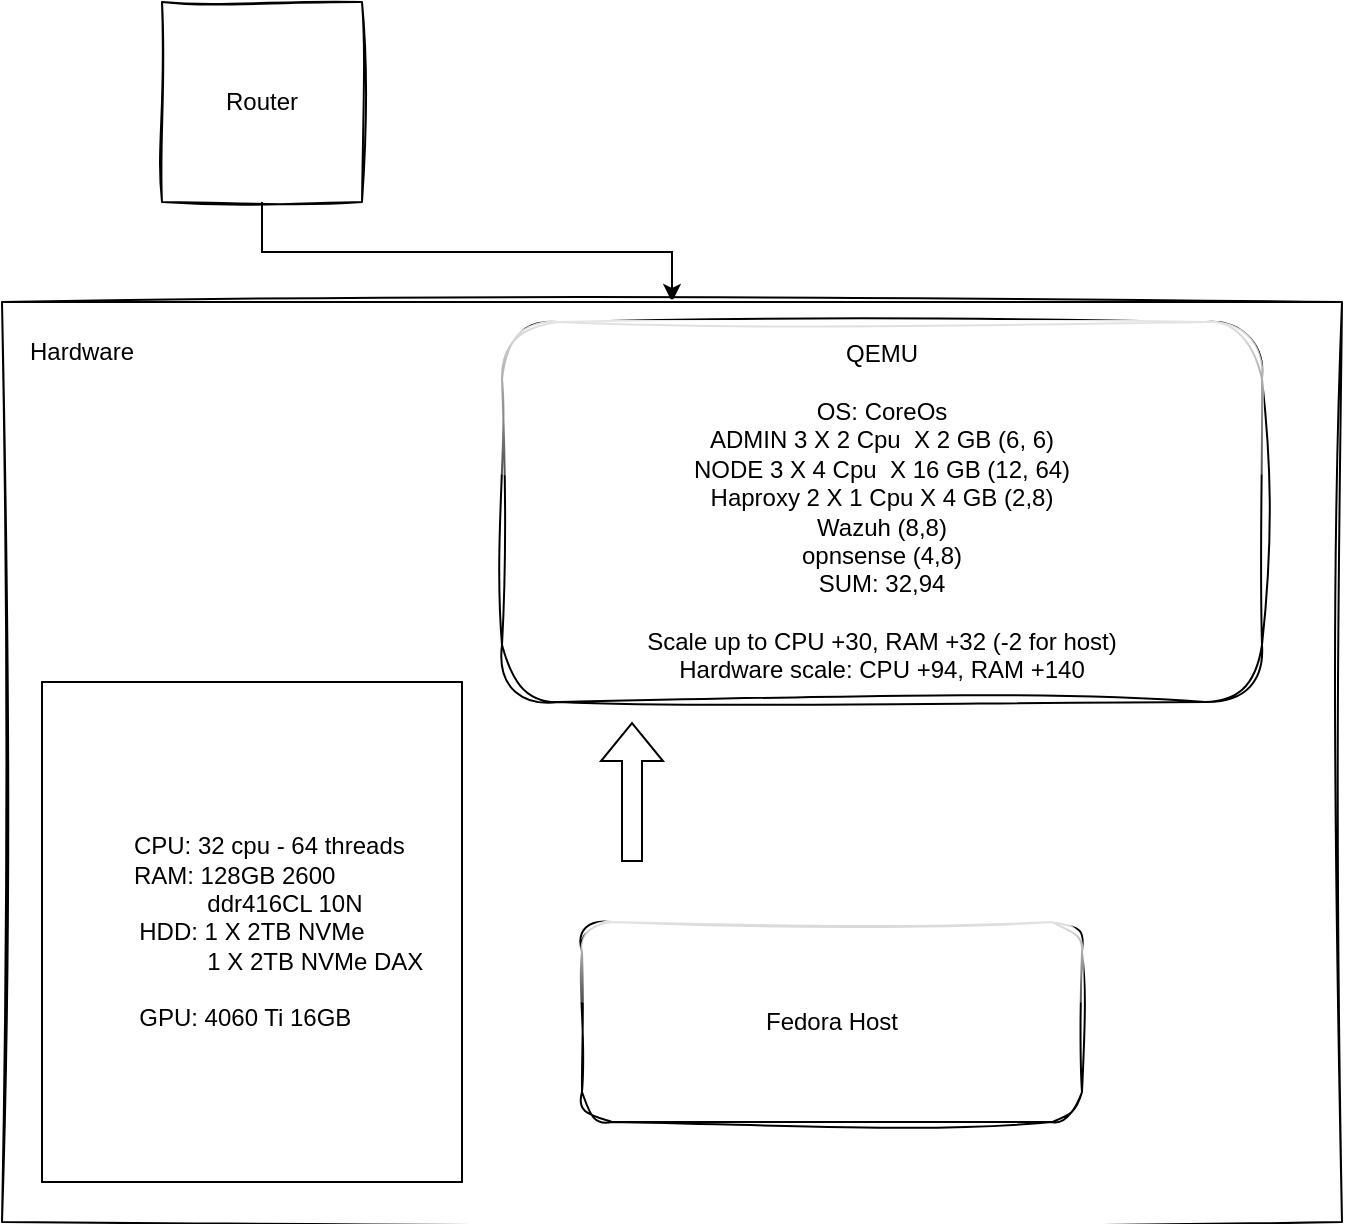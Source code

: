 <mxfile version="24.2.0" type="github">
  <diagram name="Page-1" id="gFgDW86m4Vnm-cJDtXbq">
    <mxGraphModel dx="1687" dy="893" grid="1" gridSize="10" guides="1" tooltips="1" connect="1" arrows="1" fold="1" page="1" pageScale="1" pageWidth="850" pageHeight="1100" math="0" shadow="0">
      <root>
        <mxCell id="0" />
        <mxCell id="1" parent="0" />
        <mxCell id="qxwVuCHYPapxVJSHIUIj-17" style="edgeStyle=orthogonalEdgeStyle;rounded=0;orthogonalLoop=1;jettySize=auto;html=1;" edge="1" parent="1" source="qxwVuCHYPapxVJSHIUIj-16" target="qxwVuCHYPapxVJSHIUIj-3">
          <mxGeometry relative="1" as="geometry" />
        </mxCell>
        <mxCell id="qxwVuCHYPapxVJSHIUIj-16" value="Router" style="whiteSpace=wrap;html=1;aspect=fixed;sketch=1;curveFitting=1;jiggle=2;" vertex="1" parent="1">
          <mxGeometry x="180" y="210" width="100" height="100" as="geometry" />
        </mxCell>
        <mxCell id="qxwVuCHYPapxVJSHIUIj-3" value="" style="rounded=0;whiteSpace=wrap;html=1;sketch=1;curveFitting=1;jiggle=2;" vertex="1" parent="1">
          <mxGeometry x="100" y="360" width="670" height="460" as="geometry" />
        </mxCell>
        <mxCell id="qxwVuCHYPapxVJSHIUIj-1" value="Fedora Host" style="rounded=1;whiteSpace=wrap;html=1;sketch=1;curveFitting=1;jiggle=2;glass=1;" vertex="1" parent="1">
          <mxGeometry x="390" y="670" width="250" height="100" as="geometry" />
        </mxCell>
        <mxCell id="qxwVuCHYPapxVJSHIUIj-2" value="" style="shape=flexArrow;endArrow=classic;html=1;rounded=0;" edge="1" parent="1">
          <mxGeometry width="50" height="50" relative="1" as="geometry">
            <mxPoint x="415" y="640" as="sourcePoint" />
            <mxPoint x="415" y="570" as="targetPoint" />
          </mxGeometry>
        </mxCell>
        <mxCell id="qxwVuCHYPapxVJSHIUIj-4" value="Hardware" style="text;html=1;align=center;verticalAlign=middle;whiteSpace=wrap;rounded=0;" vertex="1" parent="1">
          <mxGeometry x="110" y="370" width="60" height="30" as="geometry" />
        </mxCell>
        <mxCell id="qxwVuCHYPapxVJSHIUIj-6" value="&lt;div align=&quot;left&quot;&gt;&amp;nbsp;&amp;nbsp;&amp;nbsp;&amp;nbsp;&amp;nbsp;&amp;nbsp;&amp;nbsp; CPU: 32 cpu - 64 threads&lt;/div&gt;&lt;div align=&quot;left&quot;&gt;&amp;nbsp;&amp;nbsp;&amp;nbsp;&amp;nbsp;&amp;nbsp;&amp;nbsp;&amp;nbsp; RAM: 128GB 2600&amp;nbsp;&lt;/div&gt;&lt;div align=&quot;left&quot;&gt;&amp;nbsp;&amp;nbsp;&amp;nbsp;&amp;nbsp;&amp;nbsp;&amp;nbsp;&amp;nbsp;&amp;nbsp;&amp;nbsp;&amp;nbsp;&amp;nbsp;&amp;nbsp;&amp;nbsp;&amp;nbsp;&amp;nbsp;&amp;nbsp;&amp;nbsp;&amp;nbsp; ddr416CL 10N&lt;/div&gt;&lt;div&gt;HDD: 1 X 2TB NVMe&lt;/div&gt;&lt;div&gt;&amp;nbsp;&amp;nbsp;&amp;nbsp;&amp;nbsp;&amp;nbsp;&amp;nbsp;&amp;nbsp;&amp;nbsp;&amp;nbsp;&amp;nbsp;&amp;nbsp;&amp;nbsp;&amp;nbsp;&amp;nbsp;&amp;nbsp;&amp;nbsp;&amp;nbsp;&amp;nbsp; 1 X 2TB NVMe DAX&lt;br&gt;&lt;/div&gt;&lt;div&gt;&lt;br&gt;&lt;/div&gt;&lt;div&gt;GPU: 4060 Ti 16GB&amp;nbsp;&amp;nbsp; &lt;br&gt;&lt;/div&gt;" style="rounded=0;whiteSpace=wrap;html=1;" vertex="1" parent="1">
          <mxGeometry x="120" y="550" width="210" height="250" as="geometry" />
        </mxCell>
        <mxCell id="qxwVuCHYPapxVJSHIUIj-8" value="&lt;div&gt;QEMU&lt;/div&gt;&lt;div&gt;&lt;br&gt;&lt;/div&gt;&lt;div&gt;OS: CoreOs&lt;br&gt;&lt;/div&gt;&lt;div&gt;ADMIN 3 X 2 Cpu&amp;nbsp; X 2 GB (6, 6)&lt;/div&gt;&lt;div&gt;NODE 3 X 4 Cpu&amp;nbsp; X 16 GB (12, 64)&lt;/div&gt;&lt;div&gt;Haproxy 2 X 1 Cpu X 4 GB (2,8)&lt;/div&gt;&lt;div&gt;Wazuh (8,8)&lt;br&gt;&lt;/div&gt;&lt;div&gt;opnsense (4,8)&lt;/div&gt;&lt;div&gt;SUM: 32,94&lt;/div&gt;&lt;div&gt;&lt;br&gt;&lt;/div&gt;&lt;div&gt;Scale up to CPU +30, RAM +32 (-2 for host)&lt;br&gt;&lt;/div&gt;&lt;div&gt;Hardware scale: CPU +94, RAM +140&lt;br&gt;&lt;/div&gt;" style="rounded=1;whiteSpace=wrap;html=1;sketch=1;curveFitting=1;jiggle=2;glass=1;" vertex="1" parent="1">
          <mxGeometry x="350" y="370" width="380" height="190" as="geometry" />
        </mxCell>
      </root>
    </mxGraphModel>
  </diagram>
</mxfile>
